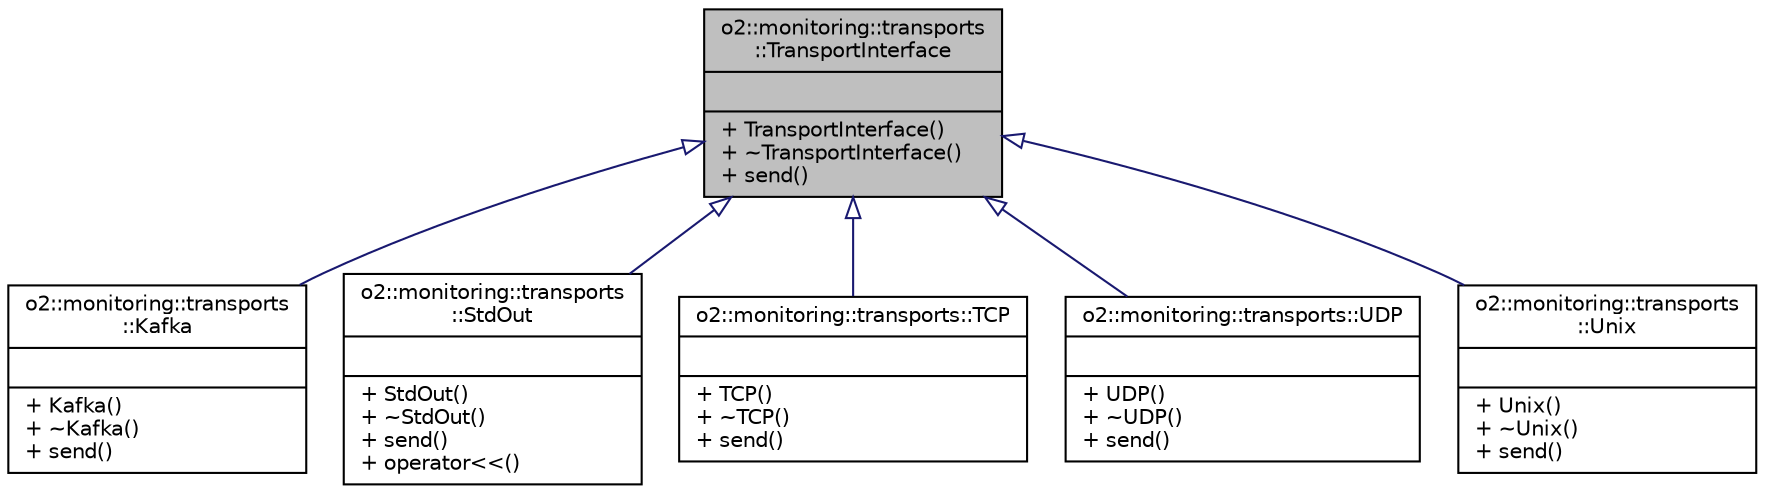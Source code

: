 digraph "o2::monitoring::transports::TransportInterface"
{
 // INTERACTIVE_SVG=YES
  bgcolor="transparent";
  edge [fontname="Helvetica",fontsize="10",labelfontname="Helvetica",labelfontsize="10"];
  node [fontname="Helvetica",fontsize="10",shape=record];
  Node1 [label="{o2::monitoring::transports\l::TransportInterface\n||+ TransportInterface()\l+ ~TransportInterface()\l+ send()\l}",height=0.2,width=0.4,color="black", fillcolor="grey75", style="filled", fontcolor="black"];
  Node1 -> Node2 [dir="back",color="midnightblue",fontsize="10",style="solid",arrowtail="onormal",fontname="Helvetica"];
  Node2 [label="{o2::monitoring::transports\l::Kafka\n||+ Kafka()\l+ ~Kafka()\l+ send()\l}",height=0.2,width=0.4,color="black",URL="$classo2_1_1monitoring_1_1transports_1_1Kafka.html",tooltip="Transport that sends string formatted metrics via Kafka. "];
  Node1 -> Node3 [dir="back",color="midnightblue",fontsize="10",style="solid",arrowtail="onormal",fontname="Helvetica"];
  Node3 [label="{o2::monitoring::transports\l::StdOut\n||+ StdOut()\l+ ~StdOut()\l+ send()\l+ operator\<\<()\l}",height=0.2,width=0.4,color="black",URL="$classo2_1_1monitoring_1_1transports_1_1StdOut.html",tooltip="Transport that sends string formatted metrics via StdOut. "];
  Node1 -> Node4 [dir="back",color="midnightblue",fontsize="10",style="solid",arrowtail="onormal",fontname="Helvetica"];
  Node4 [label="{o2::monitoring::transports::TCP\n||+ TCP()\l+ ~TCP()\l+ send()\l}",height=0.2,width=0.4,color="black",URL="$classo2_1_1monitoring_1_1transports_1_1TCP.html",tooltip="Transport that sends string formatted metrics via TCP. "];
  Node1 -> Node5 [dir="back",color="midnightblue",fontsize="10",style="solid",arrowtail="onormal",fontname="Helvetica"];
  Node5 [label="{o2::monitoring::transports::UDP\n||+ UDP()\l+ ~UDP()\l+ send()\l}",height=0.2,width=0.4,color="black",URL="$classo2_1_1monitoring_1_1transports_1_1UDP.html",tooltip="Transport that sends string formatted metrics via UDP. "];
  Node1 -> Node6 [dir="back",color="midnightblue",fontsize="10",style="solid",arrowtail="onormal",fontname="Helvetica"];
  Node6 [label="{o2::monitoring::transports\l::Unix\n||+ Unix()\l+ ~Unix()\l+ send()\l}",height=0.2,width=0.4,color="black",URL="$classo2_1_1monitoring_1_1transports_1_1Unix.html",tooltip="Transport that sends string formatted metrics via Unix datagram socket. "];
}
